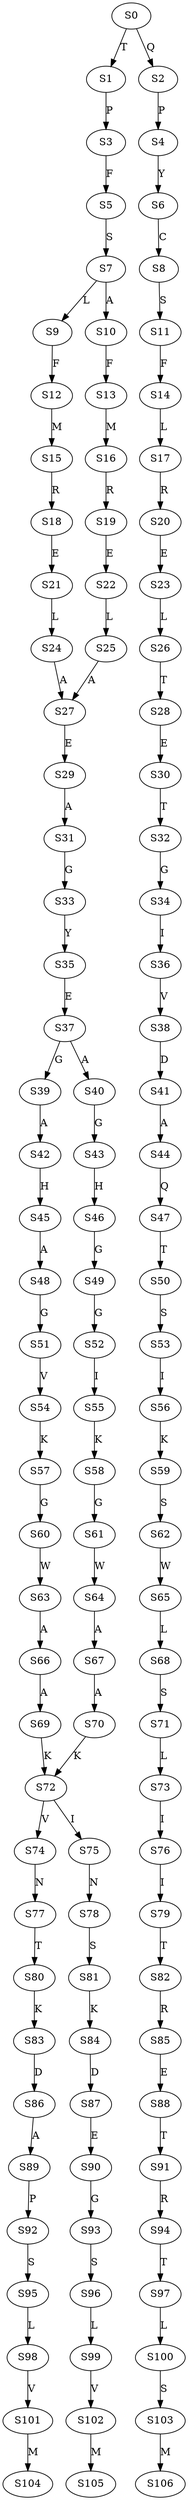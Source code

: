 strict digraph  {
	S0 -> S1 [ label = T ];
	S0 -> S2 [ label = Q ];
	S1 -> S3 [ label = P ];
	S2 -> S4 [ label = P ];
	S3 -> S5 [ label = F ];
	S4 -> S6 [ label = Y ];
	S5 -> S7 [ label = S ];
	S6 -> S8 [ label = C ];
	S7 -> S9 [ label = L ];
	S7 -> S10 [ label = A ];
	S8 -> S11 [ label = S ];
	S9 -> S12 [ label = F ];
	S10 -> S13 [ label = F ];
	S11 -> S14 [ label = F ];
	S12 -> S15 [ label = M ];
	S13 -> S16 [ label = M ];
	S14 -> S17 [ label = L ];
	S15 -> S18 [ label = R ];
	S16 -> S19 [ label = R ];
	S17 -> S20 [ label = R ];
	S18 -> S21 [ label = E ];
	S19 -> S22 [ label = E ];
	S20 -> S23 [ label = E ];
	S21 -> S24 [ label = L ];
	S22 -> S25 [ label = L ];
	S23 -> S26 [ label = L ];
	S24 -> S27 [ label = A ];
	S25 -> S27 [ label = A ];
	S26 -> S28 [ label = T ];
	S27 -> S29 [ label = E ];
	S28 -> S30 [ label = E ];
	S29 -> S31 [ label = A ];
	S30 -> S32 [ label = T ];
	S31 -> S33 [ label = G ];
	S32 -> S34 [ label = G ];
	S33 -> S35 [ label = Y ];
	S34 -> S36 [ label = I ];
	S35 -> S37 [ label = E ];
	S36 -> S38 [ label = V ];
	S37 -> S39 [ label = G ];
	S37 -> S40 [ label = A ];
	S38 -> S41 [ label = D ];
	S39 -> S42 [ label = A ];
	S40 -> S43 [ label = G ];
	S41 -> S44 [ label = A ];
	S42 -> S45 [ label = H ];
	S43 -> S46 [ label = H ];
	S44 -> S47 [ label = Q ];
	S45 -> S48 [ label = A ];
	S46 -> S49 [ label = G ];
	S47 -> S50 [ label = T ];
	S48 -> S51 [ label = G ];
	S49 -> S52 [ label = G ];
	S50 -> S53 [ label = S ];
	S51 -> S54 [ label = V ];
	S52 -> S55 [ label = I ];
	S53 -> S56 [ label = I ];
	S54 -> S57 [ label = K ];
	S55 -> S58 [ label = K ];
	S56 -> S59 [ label = K ];
	S57 -> S60 [ label = G ];
	S58 -> S61 [ label = G ];
	S59 -> S62 [ label = S ];
	S60 -> S63 [ label = W ];
	S61 -> S64 [ label = W ];
	S62 -> S65 [ label = W ];
	S63 -> S66 [ label = A ];
	S64 -> S67 [ label = A ];
	S65 -> S68 [ label = L ];
	S66 -> S69 [ label = A ];
	S67 -> S70 [ label = A ];
	S68 -> S71 [ label = S ];
	S69 -> S72 [ label = K ];
	S70 -> S72 [ label = K ];
	S71 -> S73 [ label = L ];
	S72 -> S74 [ label = V ];
	S72 -> S75 [ label = I ];
	S73 -> S76 [ label = I ];
	S74 -> S77 [ label = N ];
	S75 -> S78 [ label = N ];
	S76 -> S79 [ label = I ];
	S77 -> S80 [ label = T ];
	S78 -> S81 [ label = S ];
	S79 -> S82 [ label = T ];
	S80 -> S83 [ label = K ];
	S81 -> S84 [ label = K ];
	S82 -> S85 [ label = R ];
	S83 -> S86 [ label = D ];
	S84 -> S87 [ label = D ];
	S85 -> S88 [ label = E ];
	S86 -> S89 [ label = A ];
	S87 -> S90 [ label = E ];
	S88 -> S91 [ label = T ];
	S89 -> S92 [ label = P ];
	S90 -> S93 [ label = G ];
	S91 -> S94 [ label = R ];
	S92 -> S95 [ label = S ];
	S93 -> S96 [ label = S ];
	S94 -> S97 [ label = T ];
	S95 -> S98 [ label = L ];
	S96 -> S99 [ label = L ];
	S97 -> S100 [ label = L ];
	S98 -> S101 [ label = V ];
	S99 -> S102 [ label = V ];
	S100 -> S103 [ label = S ];
	S101 -> S104 [ label = M ];
	S102 -> S105 [ label = M ];
	S103 -> S106 [ label = M ];
}
